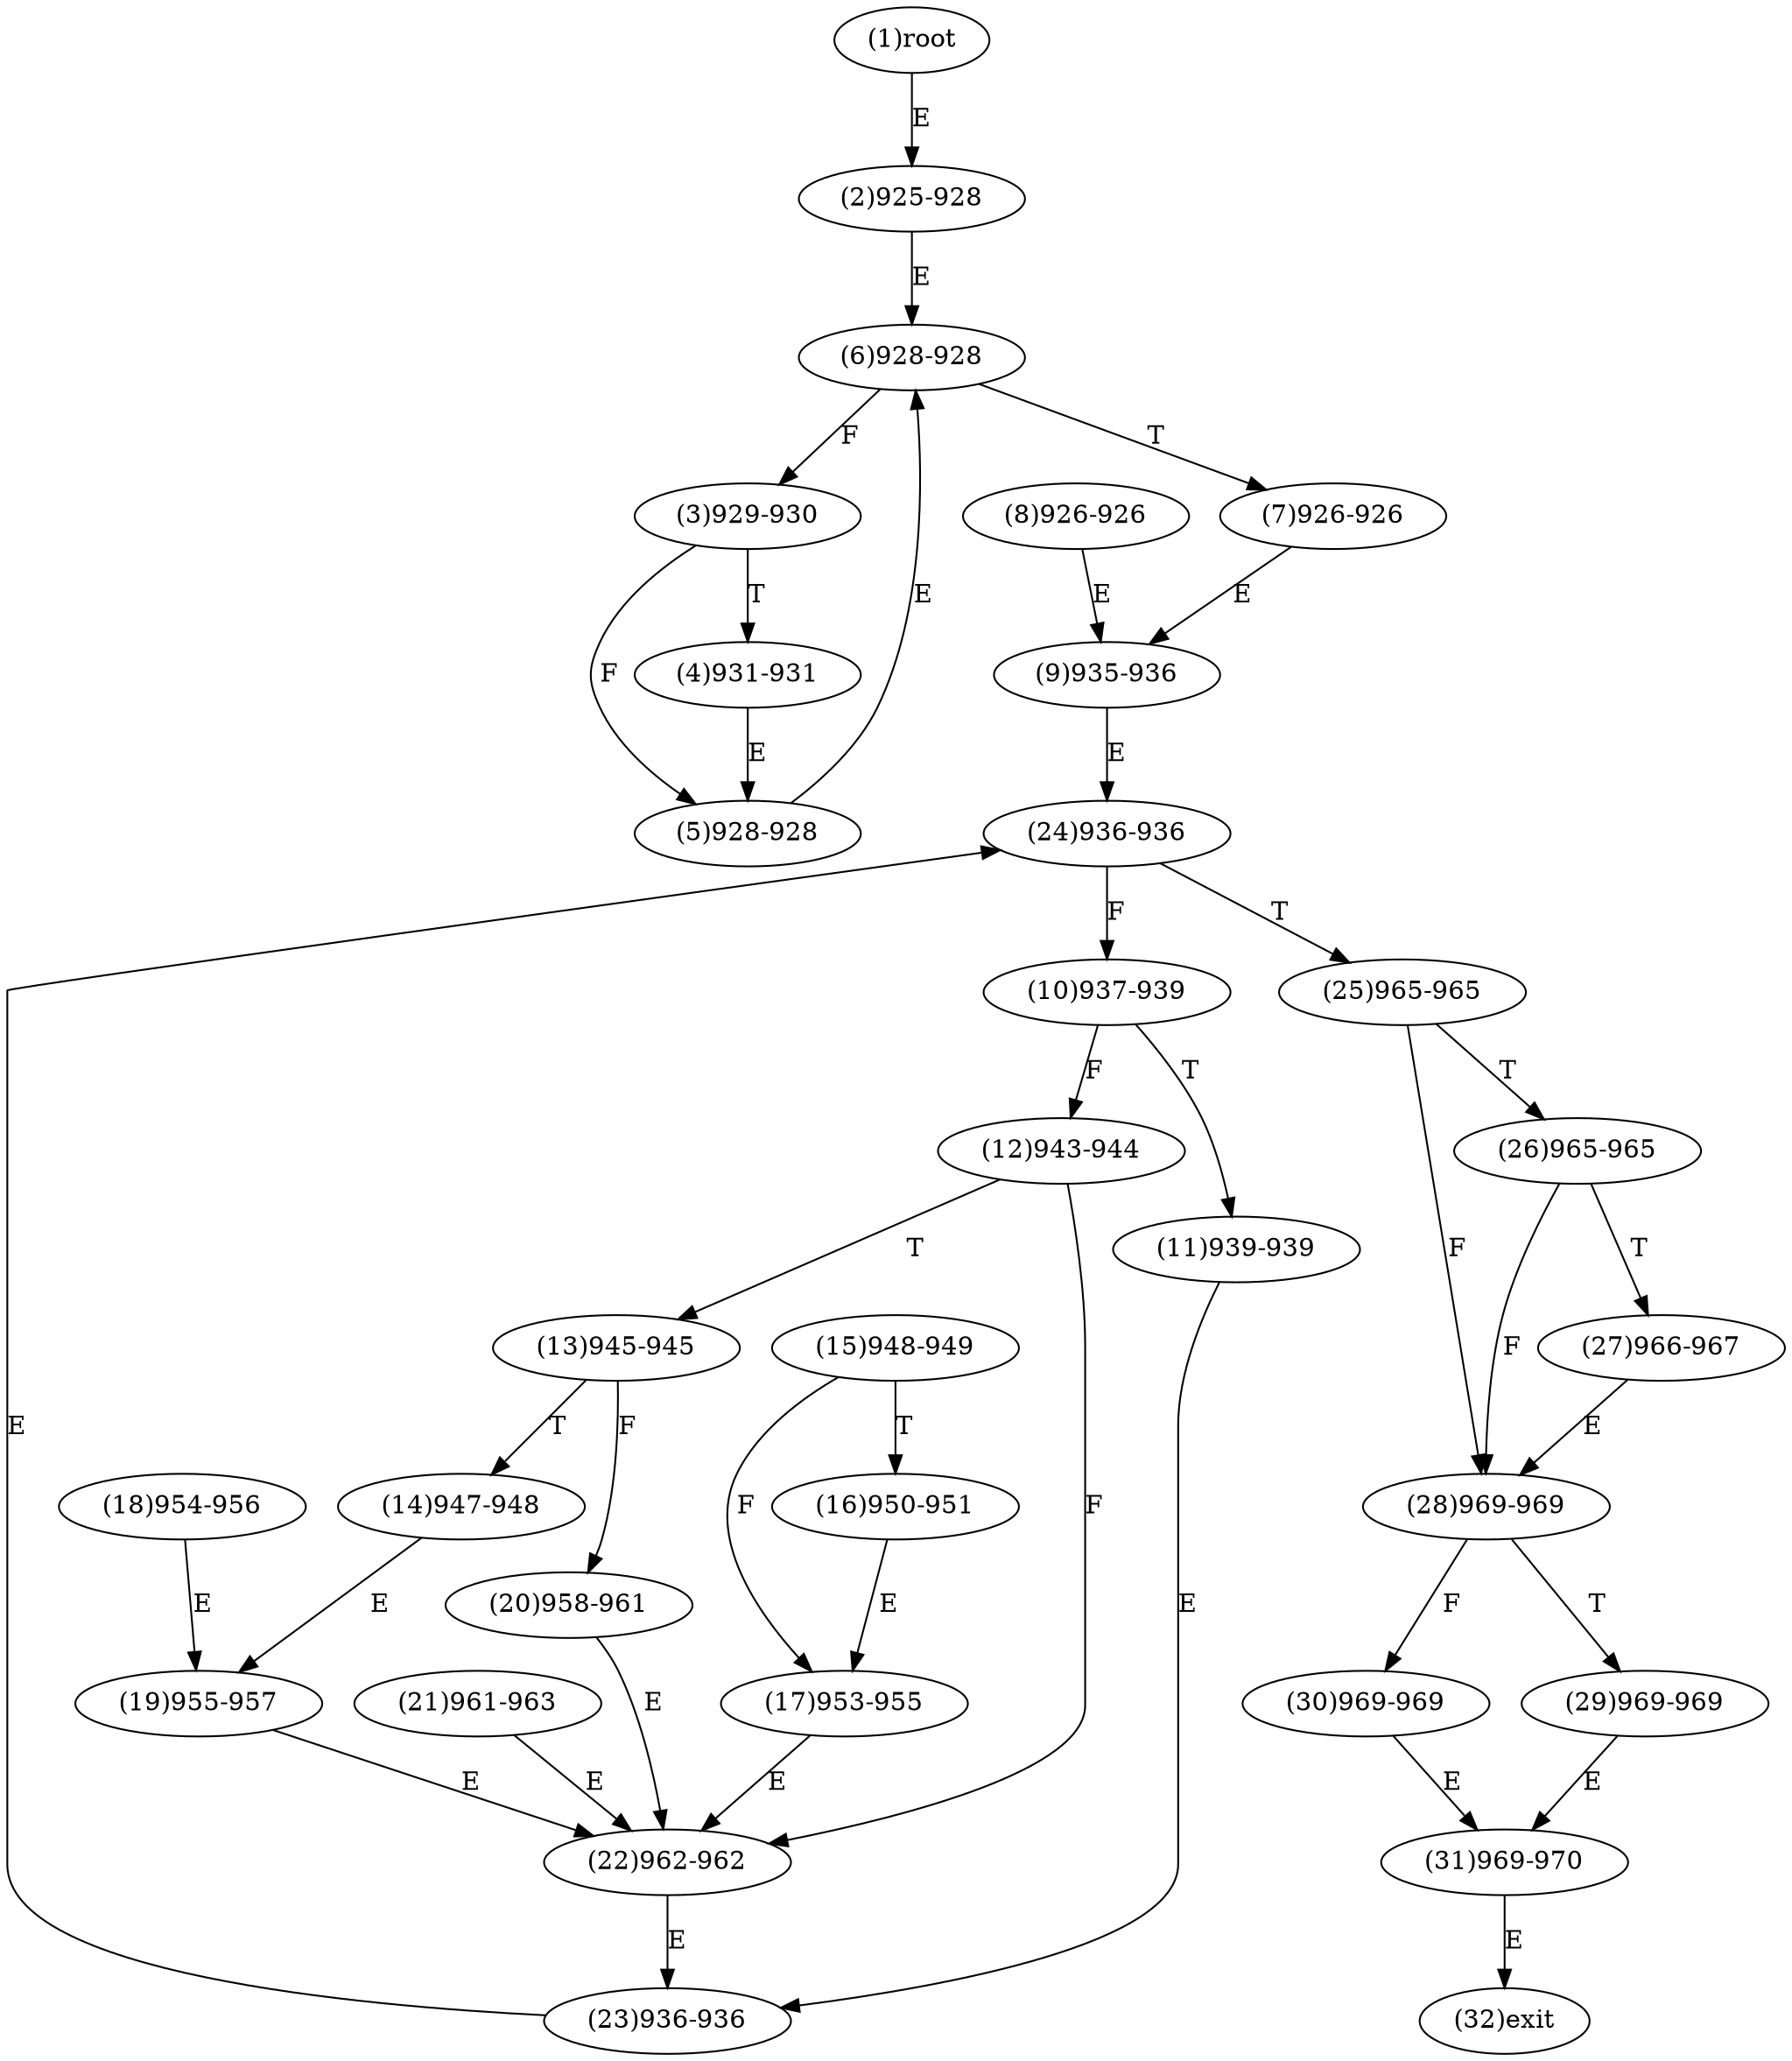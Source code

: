 digraph "" { 
1[ label="(1)root"];
2[ label="(2)925-928"];
3[ label="(3)929-930"];
4[ label="(4)931-931"];
5[ label="(5)928-928"];
6[ label="(6)928-928"];
7[ label="(7)926-926"];
8[ label="(8)926-926"];
9[ label="(9)935-936"];
10[ label="(10)937-939"];
11[ label="(11)939-939"];
12[ label="(12)943-944"];
13[ label="(13)945-945"];
14[ label="(14)947-948"];
15[ label="(15)948-949"];
17[ label="(17)953-955"];
16[ label="(16)950-951"];
19[ label="(19)955-957"];
18[ label="(18)954-956"];
21[ label="(21)961-963"];
20[ label="(20)958-961"];
23[ label="(23)936-936"];
22[ label="(22)962-962"];
25[ label="(25)965-965"];
24[ label="(24)936-936"];
27[ label="(27)966-967"];
26[ label="(26)965-965"];
29[ label="(29)969-969"];
28[ label="(28)969-969"];
31[ label="(31)969-970"];
30[ label="(30)969-969"];
32[ label="(32)exit"];
1->2[ label="E"];
2->6[ label="E"];
3->5[ label="F"];
3->4[ label="T"];
4->5[ label="E"];
5->6[ label="E"];
6->3[ label="F"];
6->7[ label="T"];
7->9[ label="E"];
8->9[ label="E"];
9->24[ label="E"];
10->12[ label="F"];
10->11[ label="T"];
11->23[ label="E"];
12->22[ label="F"];
12->13[ label="T"];
13->20[ label="F"];
13->14[ label="T"];
14->19[ label="E"];
15->17[ label="F"];
15->16[ label="T"];
16->17[ label="E"];
17->22[ label="E"];
18->19[ label="E"];
19->22[ label="E"];
20->22[ label="E"];
21->22[ label="E"];
22->23[ label="E"];
23->24[ label="E"];
24->10[ label="F"];
24->25[ label="T"];
25->28[ label="F"];
25->26[ label="T"];
26->28[ label="F"];
26->27[ label="T"];
27->28[ label="E"];
28->30[ label="F"];
28->29[ label="T"];
29->31[ label="E"];
30->31[ label="E"];
31->32[ label="E"];
}